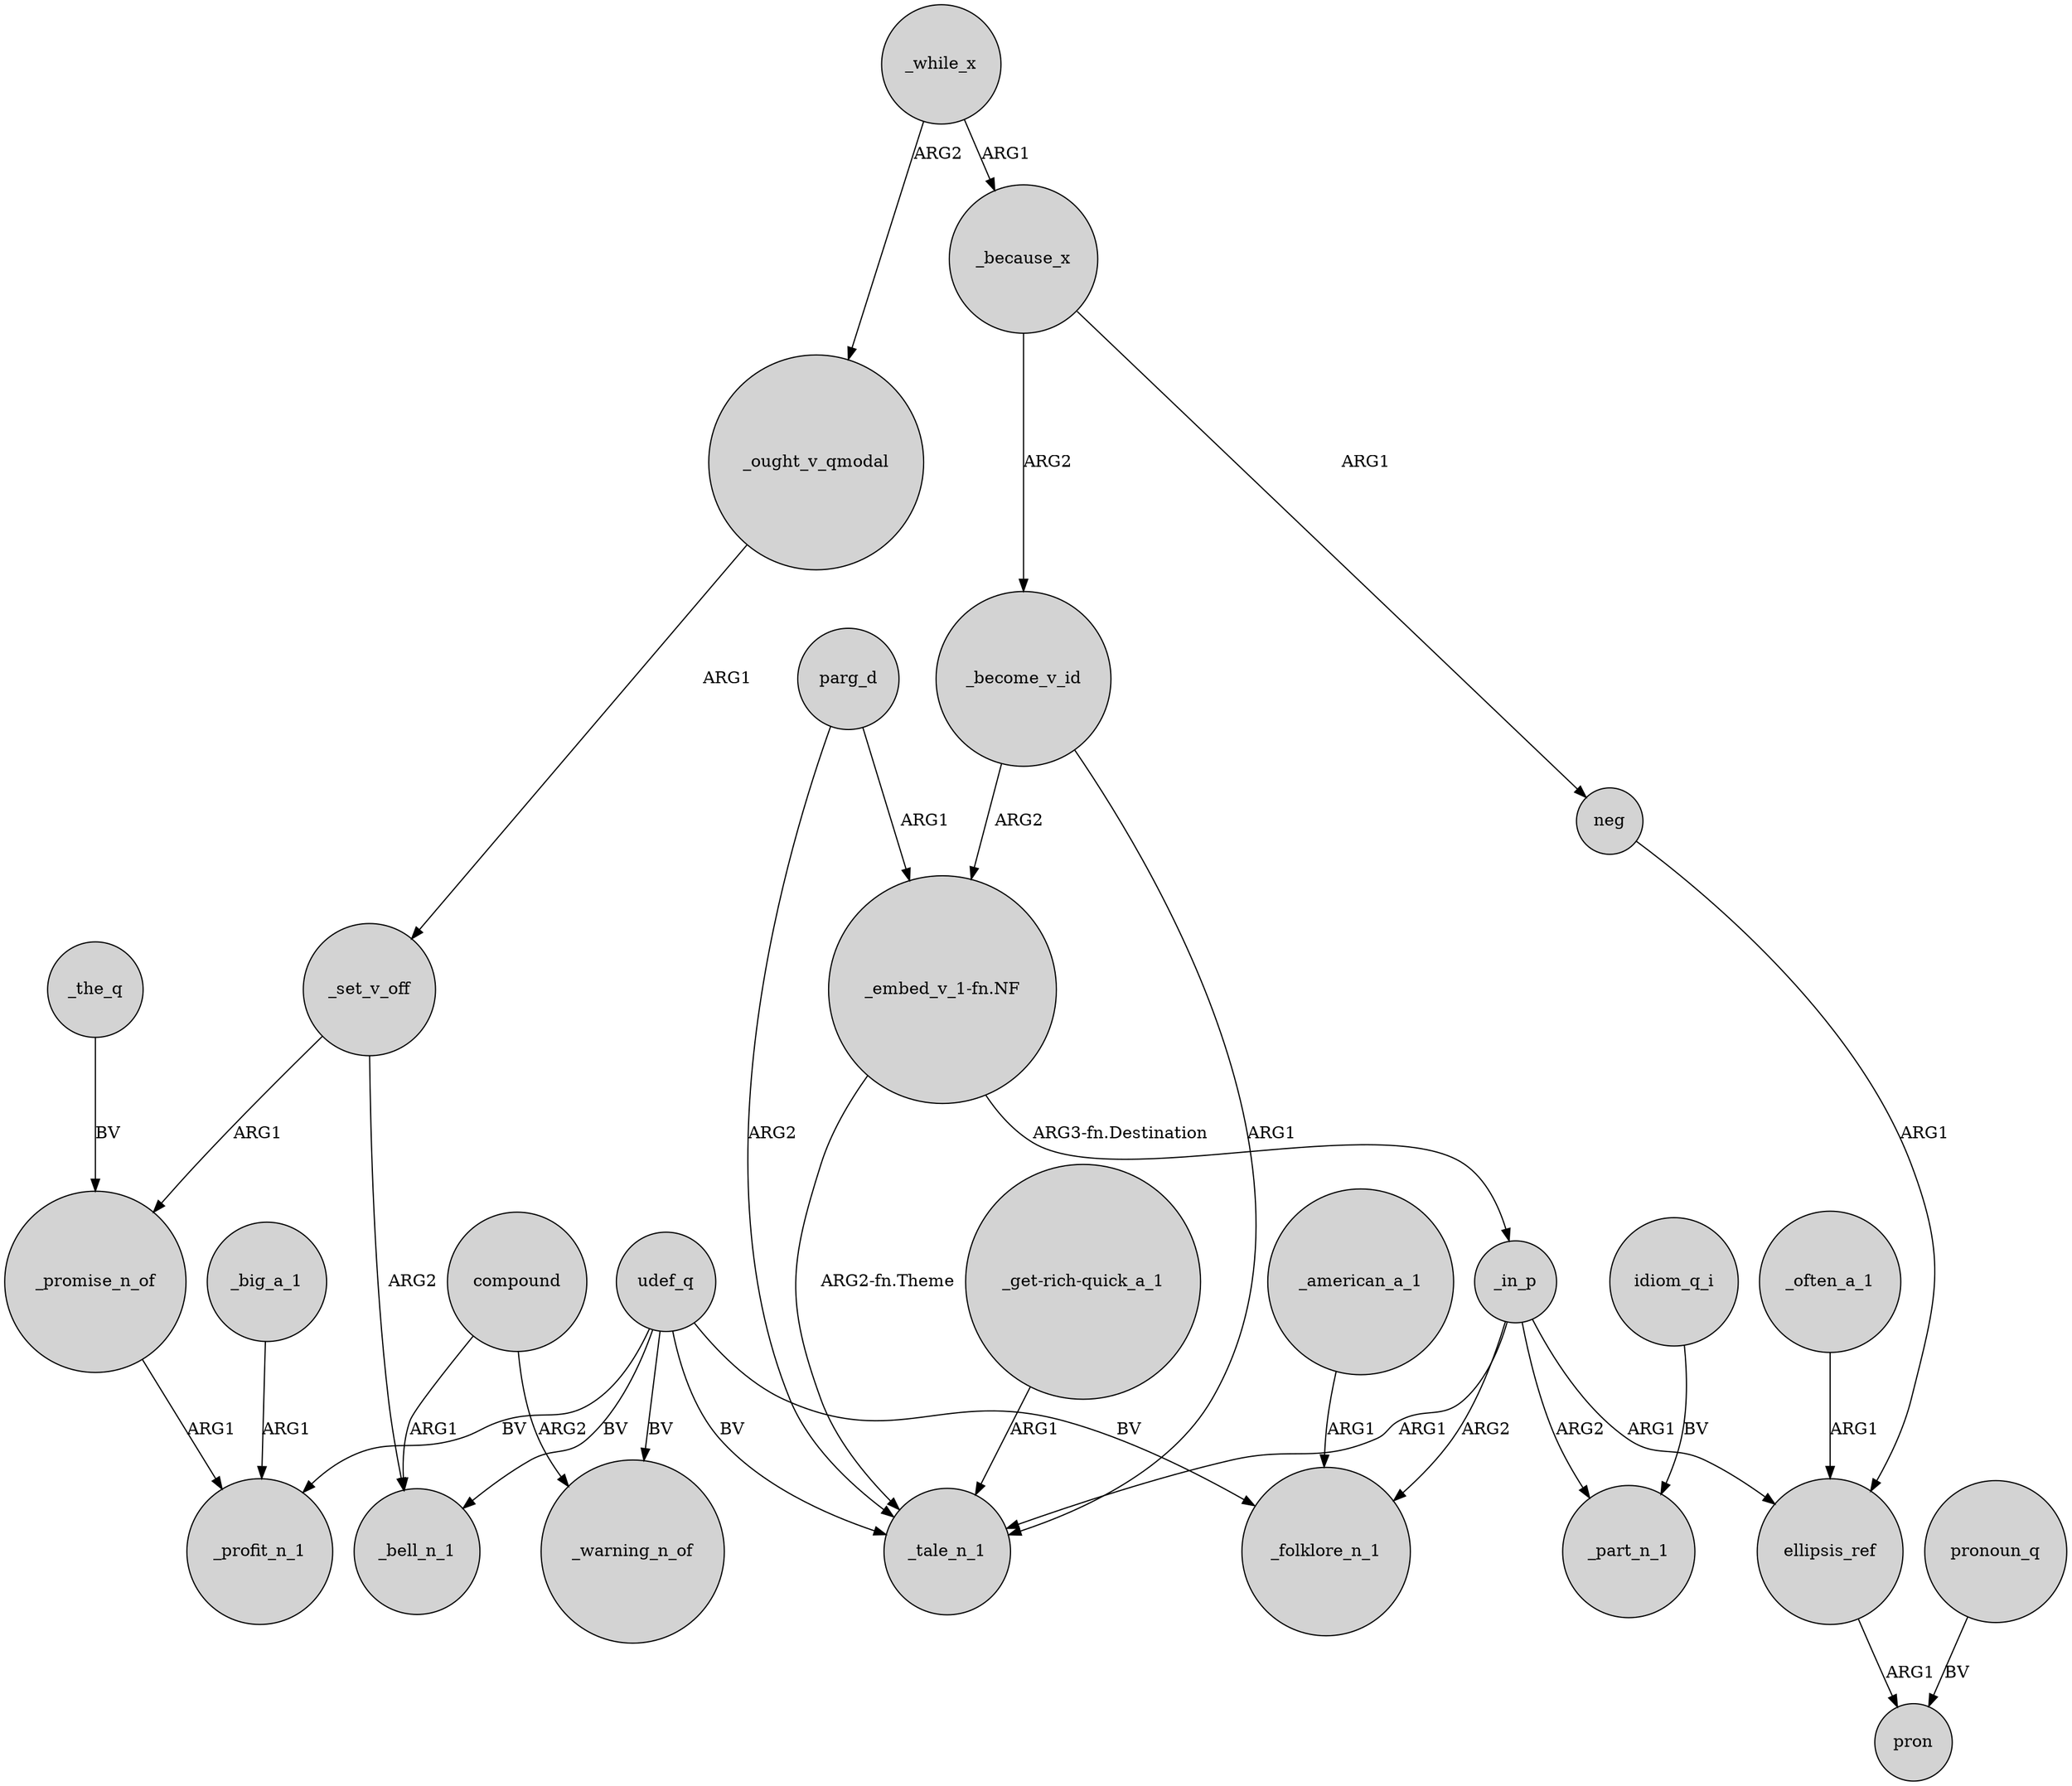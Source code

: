 digraph {
	node [shape=circle style=filled]
	_set_v_off -> _promise_n_of [label=ARG1]
	compound -> _bell_n_1 [label=ARG1]
	udef_q -> _bell_n_1 [label=BV]
	_in_p -> _part_n_1 [label=ARG2]
	_become_v_id -> _tale_n_1 [label=ARG1]
	_while_x -> _ought_v_qmodal [label=ARG2]
	"_embed_v_1-fn.NF" -> _tale_n_1 [label="ARG2-fn.Theme"]
	_american_a_1 -> _folklore_n_1 [label=ARG1]
	_set_v_off -> _bell_n_1 [label=ARG2]
	_often_a_1 -> ellipsis_ref [label=ARG1]
	idiom_q_i -> _part_n_1 [label=BV]
	_in_p -> _tale_n_1 [label=ARG1]
	parg_d -> _tale_n_1 [label=ARG2]
	ellipsis_ref -> pron [label=ARG1]
	compound -> _warning_n_of [label=ARG2]
	udef_q -> _folklore_n_1 [label=BV]
	neg -> ellipsis_ref [label=ARG1]
	pronoun_q -> pron [label=BV]
	_become_v_id -> "_embed_v_1-fn.NF" [label=ARG2]
	_ought_v_qmodal -> _set_v_off [label=ARG1]
	parg_d -> "_embed_v_1-fn.NF" [label=ARG1]
	_the_q -> _promise_n_of [label=BV]
	udef_q -> _tale_n_1 [label=BV]
	"_embed_v_1-fn.NF" -> _in_p [label="ARG3-fn.Destination"]
	_in_p -> ellipsis_ref [label=ARG1]
	_while_x -> _because_x [label=ARG1]
	_in_p -> _folklore_n_1 [label=ARG2]
	"_get-rich-quick_a_1" -> _tale_n_1 [label=ARG1]
	_promise_n_of -> _profit_n_1 [label=ARG1]
	udef_q -> _warning_n_of [label=BV]
	_because_x -> _become_v_id [label=ARG2]
	udef_q -> _profit_n_1 [label=BV]
	_because_x -> neg [label=ARG1]
	_big_a_1 -> _profit_n_1 [label=ARG1]
}
